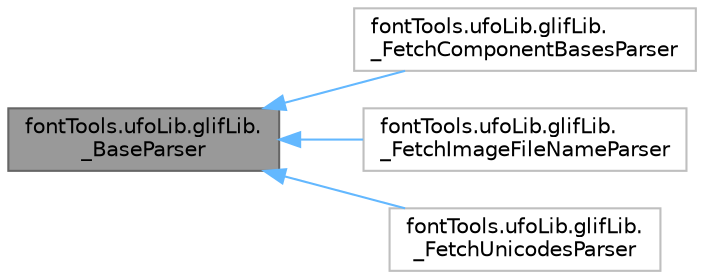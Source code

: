 digraph "fontTools.ufoLib.glifLib._BaseParser"
{
 // LATEX_PDF_SIZE
  bgcolor="transparent";
  edge [fontname=Helvetica,fontsize=10,labelfontname=Helvetica,labelfontsize=10];
  node [fontname=Helvetica,fontsize=10,shape=box,height=0.2,width=0.4];
  rankdir="LR";
  Node1 [id="Node000001",label="fontTools.ufoLib.glifLib.\l_BaseParser",height=0.2,width=0.4,color="gray40", fillcolor="grey60", style="filled", fontcolor="black",tooltip=" "];
  Node1 -> Node2 [id="edge1_Node000001_Node000002",dir="back",color="steelblue1",style="solid",tooltip=" "];
  Node2 [id="Node000002",label="fontTools.ufoLib.glifLib.\l_FetchComponentBasesParser",height=0.2,width=0.4,color="grey75", fillcolor="white", style="filled",URL="$d0/de3/classfontTools_1_1ufoLib_1_1glifLib_1_1__FetchComponentBasesParser.html",tooltip=" "];
  Node1 -> Node3 [id="edge2_Node000001_Node000003",dir="back",color="steelblue1",style="solid",tooltip=" "];
  Node3 [id="Node000003",label="fontTools.ufoLib.glifLib.\l_FetchImageFileNameParser",height=0.2,width=0.4,color="grey75", fillcolor="white", style="filled",URL="$d1/d12/classfontTools_1_1ufoLib_1_1glifLib_1_1__FetchImageFileNameParser.html",tooltip=" "];
  Node1 -> Node4 [id="edge3_Node000001_Node000004",dir="back",color="steelblue1",style="solid",tooltip=" "];
  Node4 [id="Node000004",label="fontTools.ufoLib.glifLib.\l_FetchUnicodesParser",height=0.2,width=0.4,color="grey75", fillcolor="white", style="filled",URL="$df/dcf/classfontTools_1_1ufoLib_1_1glifLib_1_1__FetchUnicodesParser.html",tooltip=" "];
}
